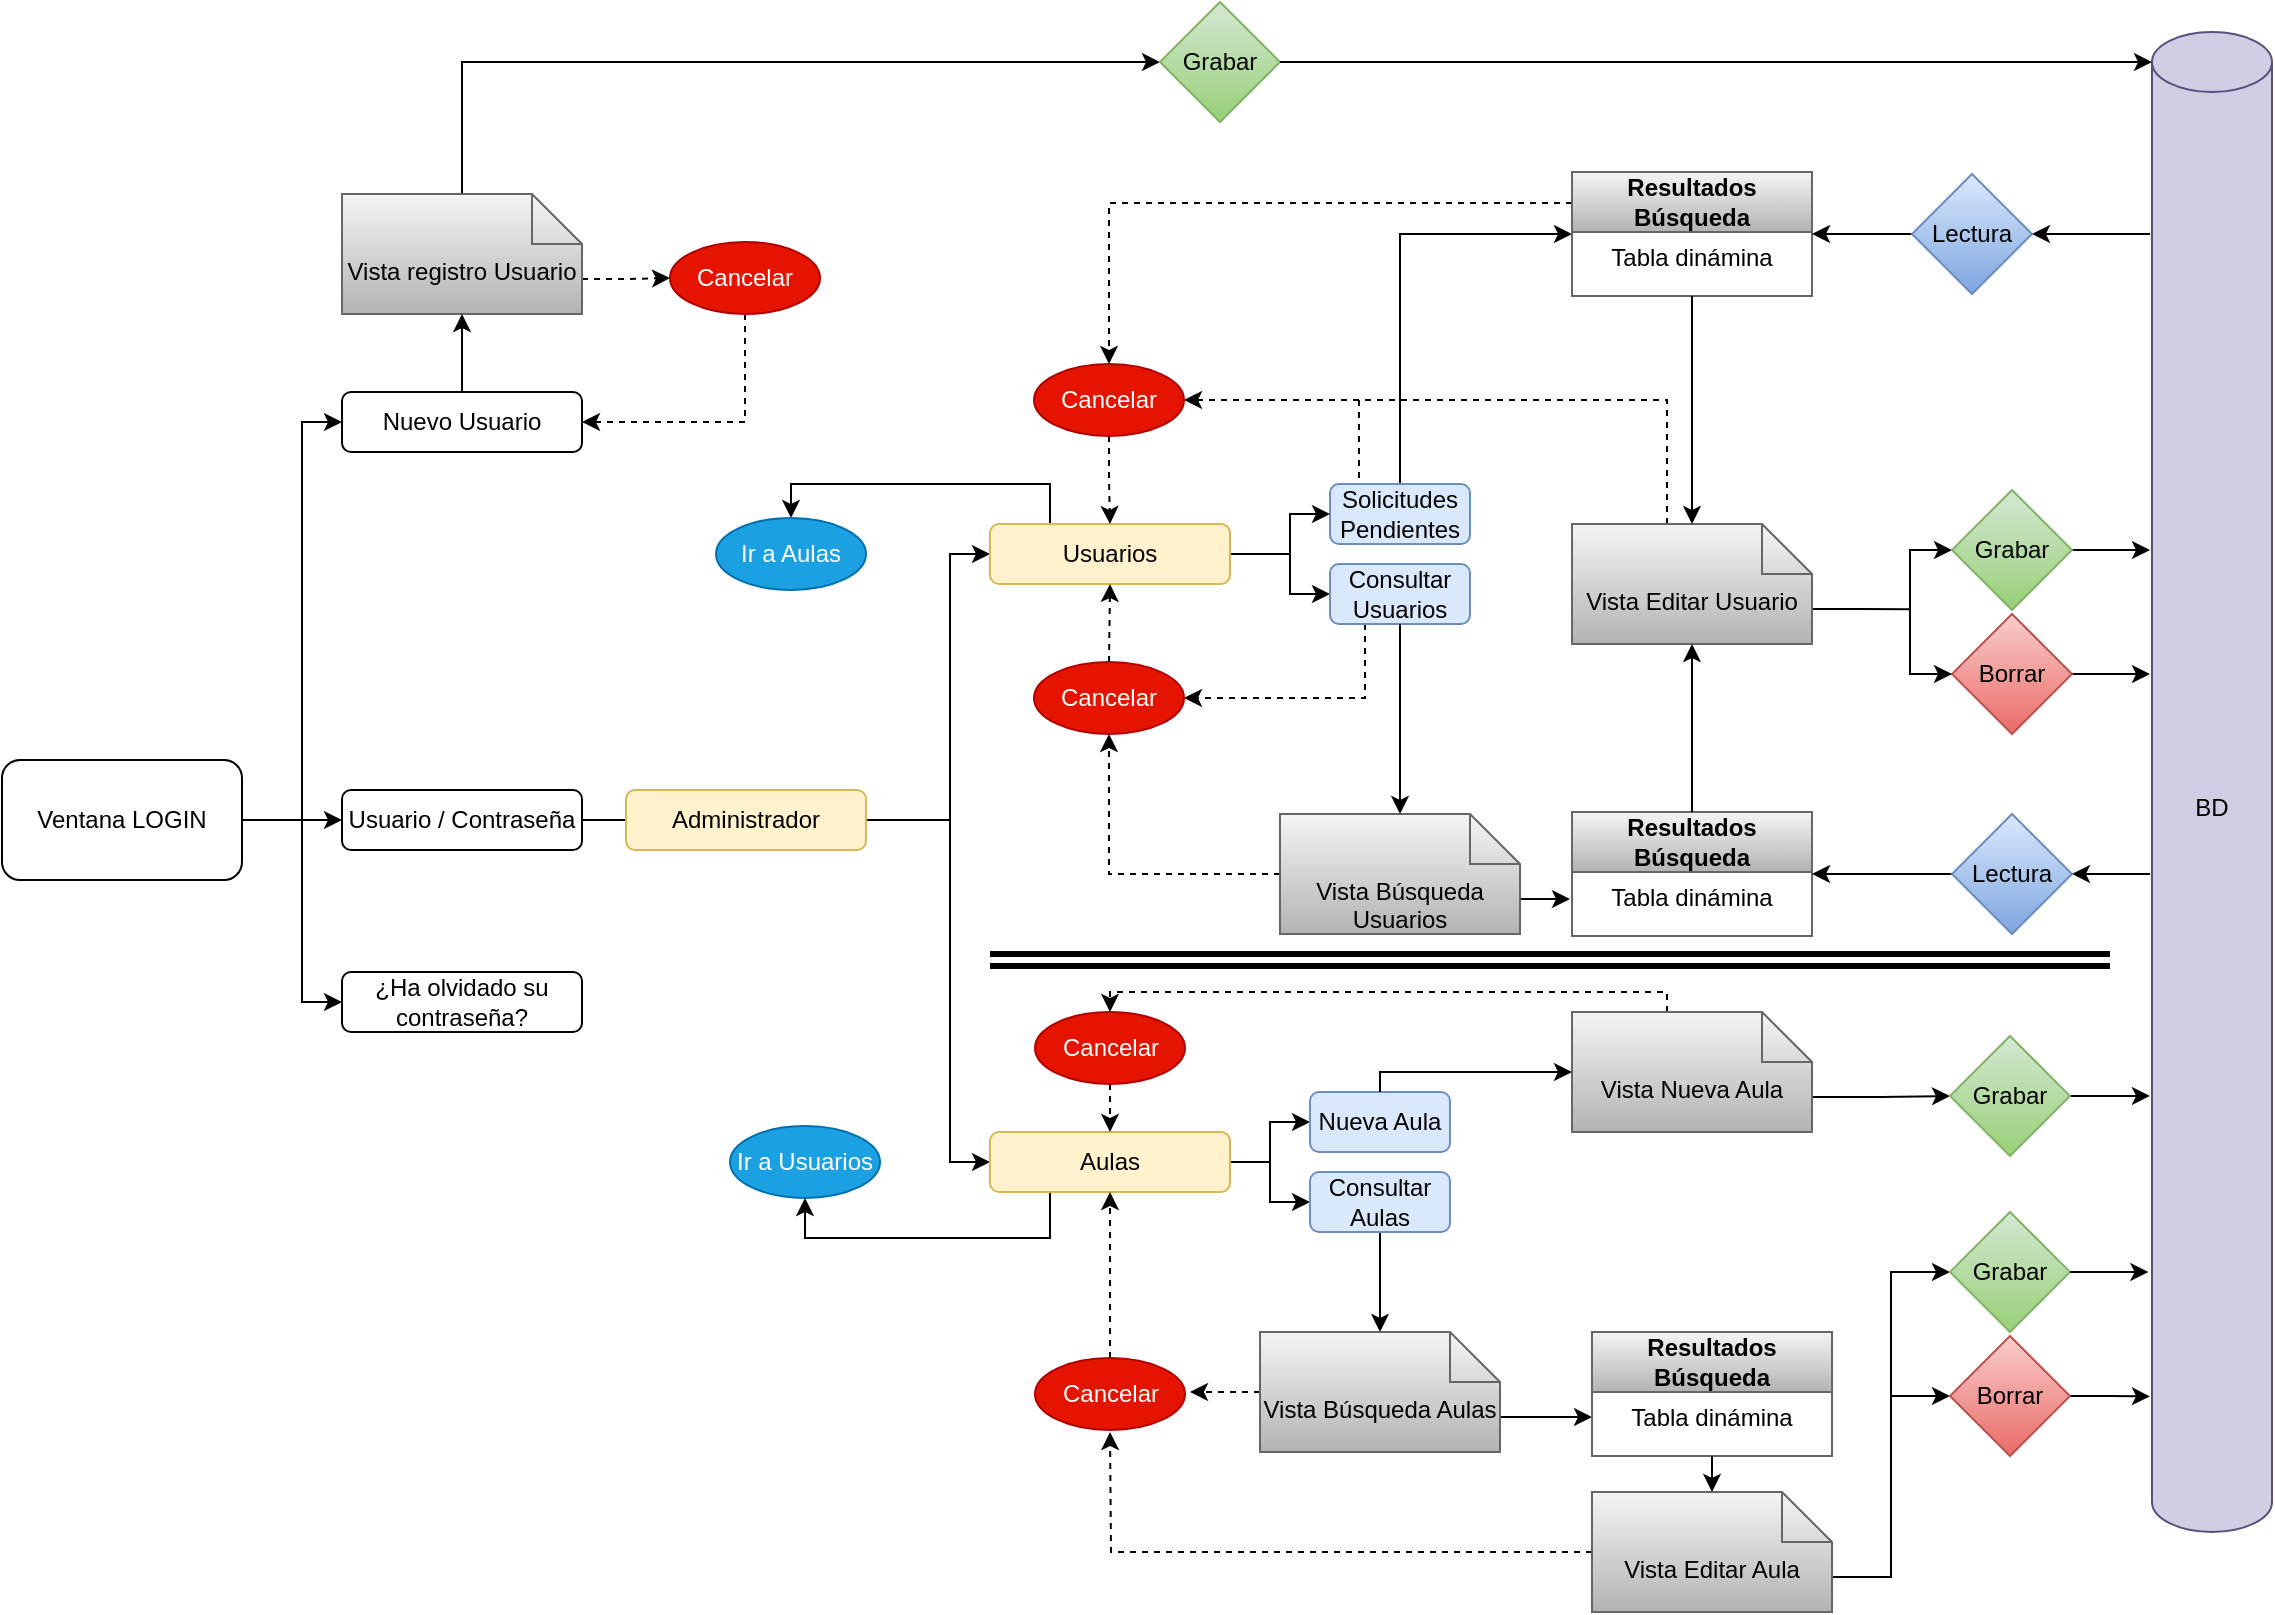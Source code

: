 <mxfile version="24.3.1" type="device">
  <diagram name="Página-1" id="J2v-TdgKj59ZXTWYB8F-">
    <mxGraphModel dx="1188" dy="661" grid="1" gridSize="10" guides="1" tooltips="1" connect="1" arrows="1" fold="1" page="1" pageScale="1" pageWidth="1169" pageHeight="827" math="0" shadow="0">
      <root>
        <mxCell id="0" />
        <mxCell id="1" parent="0" />
        <mxCell id="CJnJMejJHdUVeMbxGaK8-14" style="edgeStyle=orthogonalEdgeStyle;rounded=0;orthogonalLoop=1;jettySize=auto;html=1;exitX=1;exitY=0.5;exitDx=0;exitDy=0;entryX=0;entryY=0.5;entryDx=0;entryDy=0;" parent="1" source="CJnJMejJHdUVeMbxGaK8-1" target="CJnJMejJHdUVeMbxGaK8-13" edge="1">
          <mxGeometry relative="1" as="geometry" />
        </mxCell>
        <mxCell id="CJnJMejJHdUVeMbxGaK8-1" value="Ventana LOGIN" style="rounded=1;whiteSpace=wrap;html=1;" parent="1" vertex="1">
          <mxGeometry x="6" y="384" width="120" height="60" as="geometry" />
        </mxCell>
        <mxCell id="CJnJMejJHdUVeMbxGaK8-3" value="Nuevo Usuario" style="rounded=1;whiteSpace=wrap;html=1;" parent="1" vertex="1">
          <mxGeometry x="176" y="200" width="120" height="30" as="geometry" />
        </mxCell>
        <mxCell id="CJnJMejJHdUVeMbxGaK8-16" style="edgeStyle=orthogonalEdgeStyle;rounded=0;orthogonalLoop=1;jettySize=auto;html=1;exitX=0;exitY=0.5;exitDx=0;exitDy=0;entryX=0;entryY=0.5;entryDx=0;entryDy=0;startArrow=classic;startFill=1;" parent="1" source="CJnJMejJHdUVeMbxGaK8-4" target="CJnJMejJHdUVeMbxGaK8-3" edge="1">
          <mxGeometry relative="1" as="geometry" />
        </mxCell>
        <mxCell id="CJnJMejJHdUVeMbxGaK8-4" value="¿Ha olvidado su contraseña?" style="rounded=1;whiteSpace=wrap;html=1;" parent="1" vertex="1">
          <mxGeometry x="176" y="490" width="120" height="30" as="geometry" />
        </mxCell>
        <mxCell id="OYWwjHaSAx933lPuoC0m-6" style="edgeStyle=orthogonalEdgeStyle;rounded=0;orthogonalLoop=1;jettySize=auto;html=1;exitX=1;exitY=0.5;exitDx=0;exitDy=0;endArrow=none;endFill=0;" edge="1" parent="1" source="CJnJMejJHdUVeMbxGaK8-7">
          <mxGeometry relative="1" as="geometry">
            <mxPoint x="480" y="414" as="targetPoint" />
          </mxGeometry>
        </mxCell>
        <mxCell id="OYWwjHaSAx933lPuoC0m-50" value="" style="edgeStyle=orthogonalEdgeStyle;rounded=0;orthogonalLoop=1;jettySize=auto;html=1;endArrow=none;endFill=0;" edge="1" parent="1" source="CJnJMejJHdUVeMbxGaK8-7" target="CJnJMejJHdUVeMbxGaK8-13">
          <mxGeometry relative="1" as="geometry" />
        </mxCell>
        <mxCell id="CJnJMejJHdUVeMbxGaK8-7" value="Administrador" style="rounded=1;whiteSpace=wrap;html=1;fillColor=#fff2cc;strokeColor=#d6b656;" parent="1" vertex="1">
          <mxGeometry x="318" y="399" width="120" height="30" as="geometry" />
        </mxCell>
        <mxCell id="CJnJMejJHdUVeMbxGaK8-13" value="Usuario / Contraseña" style="rounded=1;whiteSpace=wrap;html=1;" parent="1" vertex="1">
          <mxGeometry x="176" y="399" width="120" height="30" as="geometry" />
        </mxCell>
        <mxCell id="G48LcPeiplBSXSL7Oj50-13" style="edgeStyle=orthogonalEdgeStyle;rounded=0;orthogonalLoop=1;jettySize=auto;html=1;exitX=0.5;exitY=0;exitDx=0;exitDy=0;exitPerimeter=0;entryX=0;entryY=0.5;entryDx=0;entryDy=0;" parent="1" source="CJnJMejJHdUVeMbxGaK8-18" target="G48LcPeiplBSXSL7Oj50-12" edge="1">
          <mxGeometry relative="1" as="geometry" />
        </mxCell>
        <mxCell id="OYWwjHaSAx933lPuoC0m-41" style="edgeStyle=orthogonalEdgeStyle;rounded=0;orthogonalLoop=1;jettySize=auto;html=1;exitX=0;exitY=0;exitDx=120;exitDy=42.5;exitPerimeter=0;entryX=0;entryY=0.5;entryDx=0;entryDy=0;dashed=1;" edge="1" parent="1" source="CJnJMejJHdUVeMbxGaK8-18" target="OYWwjHaSAx933lPuoC0m-40">
          <mxGeometry relative="1" as="geometry" />
        </mxCell>
        <mxCell id="CJnJMejJHdUVeMbxGaK8-18" value="Vista registro Usuario" style="shape=note2;boundedLbl=1;whiteSpace=wrap;html=1;size=25;verticalAlign=top;align=center;fillColor=#f5f5f5;gradientColor=#b3b3b3;strokeColor=#666666;" parent="1" vertex="1">
          <mxGeometry x="176" y="101" width="120" height="60" as="geometry" />
        </mxCell>
        <mxCell id="CJnJMejJHdUVeMbxGaK8-21" style="edgeStyle=orthogonalEdgeStyle;rounded=0;orthogonalLoop=1;jettySize=auto;html=1;exitX=0.5;exitY=0;exitDx=0;exitDy=0;entryX=0.5;entryY=1;entryDx=0;entryDy=0;entryPerimeter=0;" parent="1" source="CJnJMejJHdUVeMbxGaK8-3" target="CJnJMejJHdUVeMbxGaK8-18" edge="1">
          <mxGeometry relative="1" as="geometry" />
        </mxCell>
        <mxCell id="G48LcPeiplBSXSL7Oj50-18" style="edgeStyle=orthogonalEdgeStyle;rounded=0;orthogonalLoop=1;jettySize=auto;html=1;exitX=1;exitY=0.5;exitDx=0;exitDy=0;endArrow=none;endFill=0;" parent="1" source="CJnJMejJHdUVeMbxGaK8-22" edge="1">
          <mxGeometry relative="1" as="geometry">
            <mxPoint x="650" y="281.048" as="targetPoint" />
          </mxGeometry>
        </mxCell>
        <mxCell id="OYWwjHaSAx933lPuoC0m-5" style="edgeStyle=orthogonalEdgeStyle;rounded=0;orthogonalLoop=1;jettySize=auto;html=1;exitX=0;exitY=0.5;exitDx=0;exitDy=0;entryX=0;entryY=0.5;entryDx=0;entryDy=0;startArrow=classic;startFill=1;" edge="1" parent="1" source="CJnJMejJHdUVeMbxGaK8-22" target="OYWwjHaSAx933lPuoC0m-4">
          <mxGeometry relative="1" as="geometry" />
        </mxCell>
        <mxCell id="OYWwjHaSAx933lPuoC0m-53" style="edgeStyle=orthogonalEdgeStyle;rounded=0;orthogonalLoop=1;jettySize=auto;html=1;exitX=0.25;exitY=0;exitDx=0;exitDy=0;entryX=0.5;entryY=0;entryDx=0;entryDy=0;" edge="1" parent="1" source="CJnJMejJHdUVeMbxGaK8-22" target="OYWwjHaSAx933lPuoC0m-51">
          <mxGeometry relative="1" as="geometry" />
        </mxCell>
        <mxCell id="CJnJMejJHdUVeMbxGaK8-22" value="Usuarios" style="rounded=1;whiteSpace=wrap;html=1;fillColor=#fff2cc;strokeColor=#d6b656;" parent="1" vertex="1">
          <mxGeometry x="500" y="266" width="120" height="30" as="geometry" />
        </mxCell>
        <mxCell id="G48LcPeiplBSXSL7Oj50-24" style="edgeStyle=orthogonalEdgeStyle;rounded=0;orthogonalLoop=1;jettySize=auto;html=1;exitX=0.5;exitY=0;exitDx=0;exitDy=0;entryX=0;entryY=0.5;entryDx=0;entryDy=0;" parent="1" source="CJnJMejJHdUVeMbxGaK8-24" target="CJnJMejJHdUVeMbxGaK8-92" edge="1">
          <mxGeometry relative="1" as="geometry" />
        </mxCell>
        <mxCell id="G48LcPeiplBSXSL7Oj50-73" style="edgeStyle=orthogonalEdgeStyle;rounded=0;orthogonalLoop=1;jettySize=auto;html=1;exitX=0.25;exitY=0;exitDx=0;exitDy=0;dashed=1;endArrow=none;endFill=0;targetPerimeterSpacing=8;jumpSize=16;arcSize=31;" parent="1" edge="1">
          <mxGeometry relative="1" as="geometry">
            <mxPoint x="684.465" y="203" as="targetPoint" />
            <mxPoint x="684.5" y="249" as="sourcePoint" />
          </mxGeometry>
        </mxCell>
        <mxCell id="CJnJMejJHdUVeMbxGaK8-24" value="Solicitudes Pendientes" style="rounded=1;whiteSpace=wrap;html=1;fillColor=#dae8fc;strokeColor=#6c8ebf;" parent="1" vertex="1">
          <mxGeometry x="670" y="246" width="70" height="30" as="geometry" />
        </mxCell>
        <mxCell id="CJnJMejJHdUVeMbxGaK8-33" style="edgeStyle=orthogonalEdgeStyle;rounded=0;orthogonalLoop=1;jettySize=auto;html=1;exitX=0;exitY=0.5;exitDx=0;exitDy=0;entryX=0;entryY=0.5;entryDx=0;entryDy=0;startArrow=classic;startFill=1;" parent="1" source="CJnJMejJHdUVeMbxGaK8-25" target="CJnJMejJHdUVeMbxGaK8-24" edge="1">
          <mxGeometry relative="1" as="geometry" />
        </mxCell>
        <mxCell id="G48LcPeiplBSXSL7Oj50-61" style="edgeStyle=orthogonalEdgeStyle;rounded=0;orthogonalLoop=1;jettySize=auto;html=1;exitX=0.25;exitY=1;exitDx=0;exitDy=0;entryX=1;entryY=0.5;entryDx=0;entryDy=0;dashed=1;" parent="1" source="CJnJMejJHdUVeMbxGaK8-25" target="G48LcPeiplBSXSL7Oj50-60" edge="1">
          <mxGeometry relative="1" as="geometry" />
        </mxCell>
        <mxCell id="CJnJMejJHdUVeMbxGaK8-25" value="Consultar Usuarios" style="rounded=1;whiteSpace=wrap;html=1;fillColor=#dae8fc;strokeColor=#6c8ebf;" parent="1" vertex="1">
          <mxGeometry x="670" y="286" width="70" height="30" as="geometry" />
        </mxCell>
        <mxCell id="G48LcPeiplBSXSL7Oj50-71" style="edgeStyle=orthogonalEdgeStyle;rounded=0;orthogonalLoop=1;jettySize=auto;html=1;exitX=0;exitY=0;exitDx=47.5;exitDy=0;exitPerimeter=0;entryX=1;entryY=0.5;entryDx=0;entryDy=0;dashed=1;" parent="1" source="CJnJMejJHdUVeMbxGaK8-62" target="CJnJMejJHdUVeMbxGaK8-109" edge="1">
          <mxGeometry relative="1" as="geometry" />
        </mxCell>
        <mxCell id="OYWwjHaSAx933lPuoC0m-43" style="edgeStyle=orthogonalEdgeStyle;rounded=0;orthogonalLoop=1;jettySize=auto;html=1;exitX=0;exitY=0;exitDx=120;exitDy=42.5;exitPerimeter=0;endArrow=none;endFill=0;" edge="1" parent="1" source="CJnJMejJHdUVeMbxGaK8-62">
          <mxGeometry relative="1" as="geometry">
            <mxPoint x="960" y="308.667" as="targetPoint" />
          </mxGeometry>
        </mxCell>
        <mxCell id="CJnJMejJHdUVeMbxGaK8-62" value="Vista Editar Usuario" style="shape=note2;boundedLbl=1;whiteSpace=wrap;html=1;size=25;verticalAlign=top;align=center;fillColor=#f5f5f5;gradientColor=#b3b3b3;strokeColor=#666666;" parent="1" vertex="1">
          <mxGeometry x="791" y="266" width="120" height="60" as="geometry" />
        </mxCell>
        <mxCell id="G48LcPeiplBSXSL7Oj50-70" style="edgeStyle=orthogonalEdgeStyle;rounded=0;orthogonalLoop=1;jettySize=auto;html=1;exitX=0;exitY=0.25;exitDx=0;exitDy=0;entryX=0.5;entryY=0;entryDx=0;entryDy=0;dashed=1;" parent="1" source="CJnJMejJHdUVeMbxGaK8-92" target="CJnJMejJHdUVeMbxGaK8-109" edge="1">
          <mxGeometry relative="1" as="geometry" />
        </mxCell>
        <mxCell id="CJnJMejJHdUVeMbxGaK8-92" value="Resultados Búsqueda" style="swimlane;whiteSpace=wrap;html=1;startSize=30;fillColor=#f5f5f5;gradientColor=#b3b3b3;strokeColor=#666666;" parent="1" vertex="1">
          <mxGeometry x="791" y="90" width="120" height="62" as="geometry">
            <mxRectangle x="1040" y="188" width="160" height="30" as="alternateBounds" />
          </mxGeometry>
        </mxCell>
        <mxCell id="CJnJMejJHdUVeMbxGaK8-93" value="Tabla dinámina" style="text;html=1;align=center;verticalAlign=middle;whiteSpace=wrap;rounded=0;" parent="CJnJMejJHdUVeMbxGaK8-92" vertex="1">
          <mxGeometry y="35" width="120" height="15" as="geometry" />
        </mxCell>
        <mxCell id="G48LcPeiplBSXSL7Oj50-37" style="edgeStyle=orthogonalEdgeStyle;rounded=0;orthogonalLoop=1;jettySize=auto;html=1;exitX=0.5;exitY=1;exitDx=0;exitDy=0;entryX=0.5;entryY=0;entryDx=0;entryDy=0;dashed=1;" parent="1" source="CJnJMejJHdUVeMbxGaK8-109" target="CJnJMejJHdUVeMbxGaK8-22" edge="1">
          <mxGeometry relative="1" as="geometry" />
        </mxCell>
        <mxCell id="CJnJMejJHdUVeMbxGaK8-109" value="Cancelar" style="ellipse;whiteSpace=wrap;html=1;fillColor=#e51400;strokeColor=#B20000;fontColor=#ffffff;" parent="1" vertex="1">
          <mxGeometry x="522" y="186" width="75" height="36" as="geometry" />
        </mxCell>
        <mxCell id="G48LcPeiplBSXSL7Oj50-12" value="Grabar" style="rhombus;whiteSpace=wrap;html=1;fillColor=#d5e8d4;gradientColor=#97d077;strokeColor=#82b366;" parent="1" vertex="1">
          <mxGeometry x="585" y="5" width="60" height="60" as="geometry" />
        </mxCell>
        <mxCell id="G48LcPeiplBSXSL7Oj50-1" value="BD" style="shape=cylinder3;whiteSpace=wrap;html=1;boundedLbl=1;backgroundOutline=1;size=15;fillColor=#d0cee2;strokeColor=#56517e;" parent="1" vertex="1">
          <mxGeometry x="1081" y="20" width="60" height="750" as="geometry" />
        </mxCell>
        <mxCell id="G48LcPeiplBSXSL7Oj50-14" style="edgeStyle=orthogonalEdgeStyle;rounded=0;orthogonalLoop=1;jettySize=auto;html=1;exitX=1;exitY=0.5;exitDx=0;exitDy=0;entryX=0;entryY=0;entryDx=0;entryDy=15;entryPerimeter=0;" parent="1" source="G48LcPeiplBSXSL7Oj50-12" target="G48LcPeiplBSXSL7Oj50-1" edge="1">
          <mxGeometry relative="1" as="geometry" />
        </mxCell>
        <mxCell id="G48LcPeiplBSXSL7Oj50-59" style="edgeStyle=orthogonalEdgeStyle;rounded=0;orthogonalLoop=1;jettySize=auto;html=1;exitX=1;exitY=0.5;exitDx=0;exitDy=0;" parent="1" source="G48LcPeiplBSXSL7Oj50-15" edge="1">
          <mxGeometry relative="1" as="geometry">
            <mxPoint x="1080" y="341.048" as="targetPoint" />
          </mxGeometry>
        </mxCell>
        <mxCell id="G48LcPeiplBSXSL7Oj50-15" value="Borrar" style="rhombus;whiteSpace=wrap;html=1;fillColor=#f8cecc;gradientColor=#ea6b66;strokeColor=#b85450;" parent="1" vertex="1">
          <mxGeometry x="981" y="311" width="60" height="60" as="geometry" />
        </mxCell>
        <mxCell id="G48LcPeiplBSXSL7Oj50-49" style="edgeStyle=orthogonalEdgeStyle;rounded=0;orthogonalLoop=1;jettySize=auto;html=1;exitX=0;exitY=0.5;exitDx=0;exitDy=0;entryX=1;entryY=0.5;entryDx=0;entryDy=0;" parent="1" source="G48LcPeiplBSXSL7Oj50-19" target="CJnJMejJHdUVeMbxGaK8-92" edge="1">
          <mxGeometry relative="1" as="geometry" />
        </mxCell>
        <mxCell id="G48LcPeiplBSXSL7Oj50-50" style="edgeStyle=orthogonalEdgeStyle;rounded=0;orthogonalLoop=1;jettySize=auto;html=1;exitX=1;exitY=0.5;exitDx=0;exitDy=0;startArrow=classic;startFill=1;endArrow=none;endFill=0;" parent="1" source="G48LcPeiplBSXSL7Oj50-19" edge="1">
          <mxGeometry relative="1" as="geometry">
            <mxPoint x="1080" y="121.048" as="targetPoint" />
          </mxGeometry>
        </mxCell>
        <mxCell id="G48LcPeiplBSXSL7Oj50-19" value="Lectura" style="rhombus;whiteSpace=wrap;html=1;fillColor=#dae8fc;gradientColor=#7ea6e0;strokeColor=#6c8ebf;" parent="1" vertex="1">
          <mxGeometry x="961" y="91" width="60" height="60" as="geometry" />
        </mxCell>
        <mxCell id="G48LcPeiplBSXSL7Oj50-56" style="edgeStyle=orthogonalEdgeStyle;rounded=0;orthogonalLoop=1;jettySize=auto;html=1;exitX=0;exitY=0.5;exitDx=0;exitDy=0;entryX=0;entryY=0.5;entryDx=0;entryDy=0;startArrow=classic;startFill=1;" parent="1" source="G48LcPeiplBSXSL7Oj50-25" target="G48LcPeiplBSXSL7Oj50-15" edge="1">
          <mxGeometry relative="1" as="geometry">
            <Array as="points">
              <mxPoint x="960" y="279" />
              <mxPoint x="960" y="341" />
            </Array>
          </mxGeometry>
        </mxCell>
        <mxCell id="G48LcPeiplBSXSL7Oj50-58" style="edgeStyle=orthogonalEdgeStyle;rounded=0;orthogonalLoop=1;jettySize=auto;html=1;exitX=1;exitY=0.5;exitDx=0;exitDy=0;" parent="1" source="G48LcPeiplBSXSL7Oj50-25" edge="1">
          <mxGeometry relative="1" as="geometry">
            <mxPoint x="1080" y="279.143" as="targetPoint" />
          </mxGeometry>
        </mxCell>
        <mxCell id="G48LcPeiplBSXSL7Oj50-25" value="Grabar" style="rhombus;whiteSpace=wrap;html=1;fillColor=#d5e8d4;gradientColor=#97d077;strokeColor=#82b366;" parent="1" vertex="1">
          <mxGeometry x="981" y="249" width="60" height="60" as="geometry" />
        </mxCell>
        <mxCell id="G48LcPeiplBSXSL7Oj50-38" value="Resultados Búsqueda" style="swimlane;whiteSpace=wrap;html=1;startSize=30;fillColor=#f5f5f5;gradientColor=#b3b3b3;strokeColor=#666666;" parent="1" vertex="1">
          <mxGeometry x="791" y="410" width="120" height="62" as="geometry">
            <mxRectangle x="1040" y="188" width="160" height="30" as="alternateBounds" />
          </mxGeometry>
        </mxCell>
        <mxCell id="G48LcPeiplBSXSL7Oj50-39" value="Tabla dinámina" style="text;html=1;align=center;verticalAlign=middle;whiteSpace=wrap;rounded=0;" parent="G48LcPeiplBSXSL7Oj50-38" vertex="1">
          <mxGeometry y="35" width="120" height="15" as="geometry" />
        </mxCell>
        <mxCell id="G48LcPeiplBSXSL7Oj50-51" style="edgeStyle=orthogonalEdgeStyle;rounded=0;orthogonalLoop=1;jettySize=auto;html=1;exitX=1;exitY=0.5;exitDx=0;exitDy=0;startArrow=classic;startFill=1;endArrow=none;endFill=0;" parent="1" source="G48LcPeiplBSXSL7Oj50-44" edge="1">
          <mxGeometry relative="1" as="geometry">
            <mxPoint x="1080" y="441.167" as="targetPoint" />
          </mxGeometry>
        </mxCell>
        <mxCell id="G48LcPeiplBSXSL7Oj50-52" style="edgeStyle=orthogonalEdgeStyle;rounded=0;orthogonalLoop=1;jettySize=auto;html=1;exitX=0;exitY=0.5;exitDx=0;exitDy=0;entryX=1;entryY=0.5;entryDx=0;entryDy=0;" parent="1" source="G48LcPeiplBSXSL7Oj50-44" target="G48LcPeiplBSXSL7Oj50-38" edge="1">
          <mxGeometry relative="1" as="geometry" />
        </mxCell>
        <mxCell id="G48LcPeiplBSXSL7Oj50-44" value="Lectura" style="rhombus;whiteSpace=wrap;html=1;fillColor=#dae8fc;gradientColor=#7ea6e0;strokeColor=#6c8ebf;" parent="1" vertex="1">
          <mxGeometry x="981" y="411" width="60" height="60" as="geometry" />
        </mxCell>
        <mxCell id="G48LcPeiplBSXSL7Oj50-54" style="edgeStyle=orthogonalEdgeStyle;rounded=0;orthogonalLoop=1;jettySize=auto;html=1;exitX=0.5;exitY=0;exitDx=0;exitDy=0;entryX=0.5;entryY=1;entryDx=0;entryDy=0;entryPerimeter=0;" parent="1" source="G48LcPeiplBSXSL7Oj50-38" target="CJnJMejJHdUVeMbxGaK8-62" edge="1">
          <mxGeometry relative="1" as="geometry" />
        </mxCell>
        <mxCell id="G48LcPeiplBSXSL7Oj50-55" style="edgeStyle=orthogonalEdgeStyle;rounded=0;orthogonalLoop=1;jettySize=auto;html=1;exitX=0.5;exitY=1;exitDx=0;exitDy=0;entryX=0.5;entryY=0;entryDx=0;entryDy=0;entryPerimeter=0;" parent="1" source="CJnJMejJHdUVeMbxGaK8-92" target="CJnJMejJHdUVeMbxGaK8-62" edge="1">
          <mxGeometry relative="1" as="geometry" />
        </mxCell>
        <mxCell id="G48LcPeiplBSXSL7Oj50-62" style="edgeStyle=orthogonalEdgeStyle;rounded=0;orthogonalLoop=1;jettySize=auto;html=1;exitX=0.5;exitY=0;exitDx=0;exitDy=0;entryX=0.5;entryY=1;entryDx=0;entryDy=0;dashed=1;" parent="1" source="G48LcPeiplBSXSL7Oj50-60" target="CJnJMejJHdUVeMbxGaK8-22" edge="1">
          <mxGeometry relative="1" as="geometry" />
        </mxCell>
        <mxCell id="G48LcPeiplBSXSL7Oj50-60" value="Cancelar" style="ellipse;whiteSpace=wrap;html=1;fillColor=#e51400;strokeColor=#B20000;fontColor=#ffffff;" parent="1" vertex="1">
          <mxGeometry x="522" y="335" width="75" height="36" as="geometry" />
        </mxCell>
        <mxCell id="G48LcPeiplBSXSL7Oj50-65" style="edgeStyle=orthogonalEdgeStyle;rounded=0;orthogonalLoop=1;jettySize=auto;html=1;exitX=0;exitY=0;exitDx=120;exitDy=42.5;exitPerimeter=0;" parent="1" source="G48LcPeiplBSXSL7Oj50-63" edge="1">
          <mxGeometry relative="1" as="geometry">
            <mxPoint x="790" y="453.286" as="targetPoint" />
          </mxGeometry>
        </mxCell>
        <mxCell id="G48LcPeiplBSXSL7Oj50-66" style="edgeStyle=orthogonalEdgeStyle;rounded=0;orthogonalLoop=1;jettySize=auto;html=1;exitX=0;exitY=0.5;exitDx=0;exitDy=0;exitPerimeter=0;entryX=0.5;entryY=1;entryDx=0;entryDy=0;dashed=1;" parent="1" source="G48LcPeiplBSXSL7Oj50-63" target="G48LcPeiplBSXSL7Oj50-60" edge="1">
          <mxGeometry relative="1" as="geometry" />
        </mxCell>
        <mxCell id="G48LcPeiplBSXSL7Oj50-63" value="Vista Búsqueda Usuarios" style="shape=note2;boundedLbl=1;whiteSpace=wrap;html=1;size=25;verticalAlign=top;align=center;fillColor=#f5f5f5;gradientColor=#b3b3b3;strokeColor=#666666;" parent="1" vertex="1">
          <mxGeometry x="645" y="411" width="120" height="60" as="geometry" />
        </mxCell>
        <mxCell id="G48LcPeiplBSXSL7Oj50-64" style="edgeStyle=orthogonalEdgeStyle;rounded=0;orthogonalLoop=1;jettySize=auto;html=1;exitX=0.5;exitY=1;exitDx=0;exitDy=0;entryX=0.5;entryY=0;entryDx=0;entryDy=0;entryPerimeter=0;" parent="1" source="CJnJMejJHdUVeMbxGaK8-25" target="G48LcPeiplBSXSL7Oj50-63" edge="1">
          <mxGeometry relative="1" as="geometry" />
        </mxCell>
        <mxCell id="OYWwjHaSAx933lPuoC0m-10" style="edgeStyle=orthogonalEdgeStyle;rounded=0;orthogonalLoop=1;jettySize=auto;html=1;exitX=1;exitY=0.5;exitDx=0;exitDy=0;endArrow=none;endFill=0;" edge="1" parent="1" source="OYWwjHaSAx933lPuoC0m-4">
          <mxGeometry relative="1" as="geometry">
            <mxPoint x="640" y="585" as="targetPoint" />
          </mxGeometry>
        </mxCell>
        <mxCell id="OYWwjHaSAx933lPuoC0m-54" style="edgeStyle=orthogonalEdgeStyle;rounded=0;orthogonalLoop=1;jettySize=auto;html=1;exitX=0.25;exitY=1;exitDx=0;exitDy=0;entryX=0.5;entryY=1;entryDx=0;entryDy=0;" edge="1" parent="1" source="OYWwjHaSAx933lPuoC0m-4" target="OYWwjHaSAx933lPuoC0m-52">
          <mxGeometry relative="1" as="geometry" />
        </mxCell>
        <mxCell id="OYWwjHaSAx933lPuoC0m-4" value="Aulas" style="rounded=1;whiteSpace=wrap;html=1;fillColor=#fff2cc;strokeColor=#d6b656;" vertex="1" parent="1">
          <mxGeometry x="500" y="570" width="120" height="30" as="geometry" />
        </mxCell>
        <mxCell id="OYWwjHaSAx933lPuoC0m-9" style="edgeStyle=orthogonalEdgeStyle;rounded=0;orthogonalLoop=1;jettySize=auto;html=1;exitX=0;exitY=0.5;exitDx=0;exitDy=0;entryX=0;entryY=0.5;entryDx=0;entryDy=0;startArrow=classic;startFill=1;" edge="1" parent="1" source="OYWwjHaSAx933lPuoC0m-7" target="OYWwjHaSAx933lPuoC0m-8">
          <mxGeometry relative="1" as="geometry" />
        </mxCell>
        <mxCell id="OYWwjHaSAx933lPuoC0m-7" value="Nueva Aula" style="rounded=1;whiteSpace=wrap;html=1;fillColor=#dae8fc;strokeColor=#6c8ebf;" vertex="1" parent="1">
          <mxGeometry x="660" y="550" width="70" height="30" as="geometry" />
        </mxCell>
        <mxCell id="OYWwjHaSAx933lPuoC0m-20" style="edgeStyle=orthogonalEdgeStyle;rounded=0;orthogonalLoop=1;jettySize=auto;html=1;exitX=0.5;exitY=1;exitDx=0;exitDy=0;" edge="1" parent="1" source="OYWwjHaSAx933lPuoC0m-8" target="OYWwjHaSAx933lPuoC0m-19">
          <mxGeometry relative="1" as="geometry" />
        </mxCell>
        <mxCell id="OYWwjHaSAx933lPuoC0m-8" value="Consultar Aulas" style="rounded=1;whiteSpace=wrap;html=1;fillColor=#dae8fc;strokeColor=#6c8ebf;" vertex="1" parent="1">
          <mxGeometry x="660" y="590" width="70" height="30" as="geometry" />
        </mxCell>
        <mxCell id="OYWwjHaSAx933lPuoC0m-16" style="edgeStyle=orthogonalEdgeStyle;rounded=0;orthogonalLoop=1;jettySize=auto;html=1;exitX=0;exitY=0;exitDx=120;exitDy=42.5;exitPerimeter=0;entryX=0;entryY=0.5;entryDx=0;entryDy=0;" edge="1" parent="1" source="OYWwjHaSAx933lPuoC0m-11" target="OYWwjHaSAx933lPuoC0m-14">
          <mxGeometry relative="1" as="geometry">
            <mxPoint x="960" y="552.476" as="targetPoint" />
          </mxGeometry>
        </mxCell>
        <mxCell id="OYWwjHaSAx933lPuoC0m-33" style="edgeStyle=orthogonalEdgeStyle;rounded=0;orthogonalLoop=1;jettySize=auto;html=1;exitX=0;exitY=0;exitDx=47.5;exitDy=0;exitPerimeter=0;entryX=0.5;entryY=0;entryDx=0;entryDy=0;dashed=1;" edge="1" parent="1" source="OYWwjHaSAx933lPuoC0m-11" target="OYWwjHaSAx933lPuoC0m-32">
          <mxGeometry relative="1" as="geometry">
            <Array as="points">
              <mxPoint x="839" y="500" />
              <mxPoint x="560" y="500" />
            </Array>
          </mxGeometry>
        </mxCell>
        <mxCell id="OYWwjHaSAx933lPuoC0m-11" value="Vista Nueva Aula" style="shape=note2;boundedLbl=1;whiteSpace=wrap;html=1;size=25;verticalAlign=top;align=center;fillColor=#f5f5f5;gradientColor=#b3b3b3;strokeColor=#666666;" vertex="1" parent="1">
          <mxGeometry x="791" y="510" width="120" height="60" as="geometry" />
        </mxCell>
        <mxCell id="OYWwjHaSAx933lPuoC0m-13" style="edgeStyle=orthogonalEdgeStyle;rounded=0;orthogonalLoop=1;jettySize=auto;html=1;exitX=0.5;exitY=0;exitDx=0;exitDy=0;entryX=0;entryY=0.5;entryDx=0;entryDy=0;entryPerimeter=0;" edge="1" parent="1" source="OYWwjHaSAx933lPuoC0m-7" target="OYWwjHaSAx933lPuoC0m-11">
          <mxGeometry relative="1" as="geometry">
            <Array as="points">
              <mxPoint x="695" y="540" />
            </Array>
          </mxGeometry>
        </mxCell>
        <mxCell id="OYWwjHaSAx933lPuoC0m-18" style="edgeStyle=orthogonalEdgeStyle;rounded=0;orthogonalLoop=1;jettySize=auto;html=1;exitX=1;exitY=0.5;exitDx=0;exitDy=0;" edge="1" parent="1" source="OYWwjHaSAx933lPuoC0m-14">
          <mxGeometry relative="1" as="geometry">
            <mxPoint x="1080" y="551.944" as="targetPoint" />
          </mxGeometry>
        </mxCell>
        <mxCell id="OYWwjHaSAx933lPuoC0m-14" value="Grabar" style="rhombus;whiteSpace=wrap;html=1;fillColor=#d5e8d4;gradientColor=#97d077;strokeColor=#82b366;" vertex="1" parent="1">
          <mxGeometry x="980" y="522" width="60" height="60" as="geometry" />
        </mxCell>
        <mxCell id="OYWwjHaSAx933lPuoC0m-23" style="edgeStyle=orthogonalEdgeStyle;rounded=0;orthogonalLoop=1;jettySize=auto;html=1;exitX=0;exitY=0;exitDx=120;exitDy=42.5;exitPerimeter=0;entryX=0;entryY=0.5;entryDx=0;entryDy=0;" edge="1" parent="1" source="OYWwjHaSAx933lPuoC0m-19" target="OYWwjHaSAx933lPuoC0m-22">
          <mxGeometry relative="1" as="geometry" />
        </mxCell>
        <mxCell id="OYWwjHaSAx933lPuoC0m-47" style="edgeStyle=orthogonalEdgeStyle;rounded=0;orthogonalLoop=1;jettySize=auto;html=1;exitX=0;exitY=0.5;exitDx=0;exitDy=0;exitPerimeter=0;dashed=1;" edge="1" parent="1" source="OYWwjHaSAx933lPuoC0m-19">
          <mxGeometry relative="1" as="geometry">
            <mxPoint x="600" y="700.2" as="targetPoint" />
          </mxGeometry>
        </mxCell>
        <mxCell id="OYWwjHaSAx933lPuoC0m-19" value="Vista Búsqueda Aulas" style="shape=note2;boundedLbl=1;whiteSpace=wrap;html=1;size=25;verticalAlign=top;align=center;fillColor=#f5f5f5;gradientColor=#b3b3b3;strokeColor=#666666;" vertex="1" parent="1">
          <mxGeometry x="635" y="670" width="120" height="60" as="geometry" />
        </mxCell>
        <mxCell id="OYWwjHaSAx933lPuoC0m-21" value="Resultados Búsqueda" style="swimlane;whiteSpace=wrap;html=1;startSize=30;fillColor=#f5f5f5;gradientColor=#b3b3b3;strokeColor=#666666;" vertex="1" parent="1">
          <mxGeometry x="801" y="670" width="120" height="62" as="geometry">
            <mxRectangle x="1040" y="188" width="160" height="30" as="alternateBounds" />
          </mxGeometry>
        </mxCell>
        <mxCell id="OYWwjHaSAx933lPuoC0m-22" value="Tabla dinámina" style="text;html=1;align=center;verticalAlign=middle;whiteSpace=wrap;rounded=0;" vertex="1" parent="OYWwjHaSAx933lPuoC0m-21">
          <mxGeometry y="35" width="120" height="15" as="geometry" />
        </mxCell>
        <mxCell id="OYWwjHaSAx933lPuoC0m-28" style="edgeStyle=orthogonalEdgeStyle;rounded=0;orthogonalLoop=1;jettySize=auto;html=1;exitX=0;exitY=0;exitDx=120;exitDy=42.5;exitPerimeter=0;entryX=0;entryY=0.5;entryDx=0;entryDy=0;" edge="1" parent="1" source="OYWwjHaSAx933lPuoC0m-24" target="OYWwjHaSAx933lPuoC0m-27">
          <mxGeometry relative="1" as="geometry" />
        </mxCell>
        <mxCell id="OYWwjHaSAx933lPuoC0m-39" style="edgeStyle=orthogonalEdgeStyle;rounded=0;orthogonalLoop=1;jettySize=auto;html=1;exitX=0;exitY=0.5;exitDx=0;exitDy=0;exitPerimeter=0;dashed=1;" edge="1" parent="1" source="OYWwjHaSAx933lPuoC0m-24">
          <mxGeometry relative="1" as="geometry">
            <mxPoint x="560" y="720" as="targetPoint" />
          </mxGeometry>
        </mxCell>
        <mxCell id="OYWwjHaSAx933lPuoC0m-24" value="Vista Editar Aula" style="shape=note2;boundedLbl=1;whiteSpace=wrap;html=1;size=25;verticalAlign=top;align=center;fillColor=#f5f5f5;gradientColor=#b3b3b3;strokeColor=#666666;" vertex="1" parent="1">
          <mxGeometry x="801" y="750" width="120" height="60" as="geometry" />
        </mxCell>
        <mxCell id="OYWwjHaSAx933lPuoC0m-25" style="edgeStyle=orthogonalEdgeStyle;rounded=0;orthogonalLoop=1;jettySize=auto;html=1;exitX=0.5;exitY=1;exitDx=0;exitDy=0;entryX=0.5;entryY=0;entryDx=0;entryDy=0;entryPerimeter=0;" edge="1" parent="1" source="OYWwjHaSAx933lPuoC0m-21" target="OYWwjHaSAx933lPuoC0m-24">
          <mxGeometry relative="1" as="geometry" />
        </mxCell>
        <mxCell id="OYWwjHaSAx933lPuoC0m-29" style="edgeStyle=orthogonalEdgeStyle;rounded=0;orthogonalLoop=1;jettySize=auto;html=1;exitX=0;exitY=0.5;exitDx=0;exitDy=0;startArrow=classic;startFill=1;endArrow=none;endFill=0;" edge="1" parent="1" source="OYWwjHaSAx933lPuoC0m-26">
          <mxGeometry relative="1" as="geometry">
            <mxPoint x="950" y="701.966" as="targetPoint" />
          </mxGeometry>
        </mxCell>
        <mxCell id="OYWwjHaSAx933lPuoC0m-31" style="edgeStyle=orthogonalEdgeStyle;rounded=0;orthogonalLoop=1;jettySize=auto;html=1;exitX=1;exitY=0.5;exitDx=0;exitDy=0;" edge="1" parent="1" source="OYWwjHaSAx933lPuoC0m-26">
          <mxGeometry relative="1" as="geometry">
            <mxPoint x="1080" y="702.2" as="targetPoint" />
          </mxGeometry>
        </mxCell>
        <mxCell id="OYWwjHaSAx933lPuoC0m-26" value="Borrar" style="rhombus;whiteSpace=wrap;html=1;fillColor=#f8cecc;gradientColor=#ea6b66;strokeColor=#b85450;" vertex="1" parent="1">
          <mxGeometry x="980" y="672" width="60" height="60" as="geometry" />
        </mxCell>
        <mxCell id="OYWwjHaSAx933lPuoC0m-27" value="Grabar" style="rhombus;whiteSpace=wrap;html=1;fillColor=#d5e8d4;gradientColor=#97d077;strokeColor=#82b366;" vertex="1" parent="1">
          <mxGeometry x="980" y="610" width="60" height="60" as="geometry" />
        </mxCell>
        <mxCell id="OYWwjHaSAx933lPuoC0m-30" style="edgeStyle=orthogonalEdgeStyle;rounded=0;orthogonalLoop=1;jettySize=auto;html=1;exitX=1;exitY=0.5;exitDx=0;exitDy=0;entryX=-0.03;entryY=0.826;entryDx=0;entryDy=0;entryPerimeter=0;" edge="1" parent="1" source="OYWwjHaSAx933lPuoC0m-27" target="G48LcPeiplBSXSL7Oj50-1">
          <mxGeometry relative="1" as="geometry" />
        </mxCell>
        <mxCell id="OYWwjHaSAx933lPuoC0m-34" style="edgeStyle=orthogonalEdgeStyle;rounded=0;orthogonalLoop=1;jettySize=auto;html=1;exitX=0.5;exitY=1;exitDx=0;exitDy=0;entryX=0.5;entryY=0;entryDx=0;entryDy=0;dashed=1;" edge="1" parent="1" source="OYWwjHaSAx933lPuoC0m-32" target="OYWwjHaSAx933lPuoC0m-4">
          <mxGeometry relative="1" as="geometry" />
        </mxCell>
        <mxCell id="OYWwjHaSAx933lPuoC0m-32" value="Cancelar" style="ellipse;whiteSpace=wrap;html=1;fillColor=#e51400;strokeColor=#B20000;fontColor=#ffffff;" vertex="1" parent="1">
          <mxGeometry x="522.5" y="510" width="75" height="36" as="geometry" />
        </mxCell>
        <mxCell id="OYWwjHaSAx933lPuoC0m-46" style="edgeStyle=orthogonalEdgeStyle;rounded=0;orthogonalLoop=1;jettySize=auto;html=1;exitX=0.5;exitY=0;exitDx=0;exitDy=0;entryX=0.5;entryY=1;entryDx=0;entryDy=0;dashed=1;" edge="1" parent="1" source="OYWwjHaSAx933lPuoC0m-35" target="OYWwjHaSAx933lPuoC0m-4">
          <mxGeometry relative="1" as="geometry" />
        </mxCell>
        <mxCell id="OYWwjHaSAx933lPuoC0m-35" value="Cancelar" style="ellipse;whiteSpace=wrap;html=1;fillColor=#e51400;strokeColor=#B20000;fontColor=#ffffff;" vertex="1" parent="1">
          <mxGeometry x="522.5" y="683" width="75" height="36" as="geometry" />
        </mxCell>
        <mxCell id="OYWwjHaSAx933lPuoC0m-42" style="edgeStyle=orthogonalEdgeStyle;rounded=0;orthogonalLoop=1;jettySize=auto;html=1;exitX=0.5;exitY=1;exitDx=0;exitDy=0;entryX=1;entryY=0.5;entryDx=0;entryDy=0;dashed=1;" edge="1" parent="1" source="OYWwjHaSAx933lPuoC0m-40" target="CJnJMejJHdUVeMbxGaK8-3">
          <mxGeometry relative="1" as="geometry" />
        </mxCell>
        <mxCell id="OYWwjHaSAx933lPuoC0m-40" value="Cancelar" style="ellipse;whiteSpace=wrap;html=1;fillColor=#e51400;strokeColor=#B20000;fontColor=#ffffff;" vertex="1" parent="1">
          <mxGeometry x="340" y="125" width="75" height="36" as="geometry" />
        </mxCell>
        <mxCell id="OYWwjHaSAx933lPuoC0m-48" value="" style="shape=link;html=1;rounded=0;strokeWidth=3;" edge="1" parent="1">
          <mxGeometry width="100" relative="1" as="geometry">
            <mxPoint x="500" y="484" as="sourcePoint" />
            <mxPoint x="1060" y="484" as="targetPoint" />
          </mxGeometry>
        </mxCell>
        <mxCell id="OYWwjHaSAx933lPuoC0m-51" value="Ir a Aulas" style="ellipse;whiteSpace=wrap;html=1;fillColor=#1ba1e2;strokeColor=#006EAF;fontColor=#ffffff;" vertex="1" parent="1">
          <mxGeometry x="363" y="263" width="75" height="36" as="geometry" />
        </mxCell>
        <mxCell id="OYWwjHaSAx933lPuoC0m-52" value="Ir a Usuarios" style="ellipse;whiteSpace=wrap;html=1;fillColor=#1ba1e2;strokeColor=#006EAF;fontColor=#ffffff;" vertex="1" parent="1">
          <mxGeometry x="370" y="567" width="75" height="36" as="geometry" />
        </mxCell>
      </root>
    </mxGraphModel>
  </diagram>
</mxfile>
